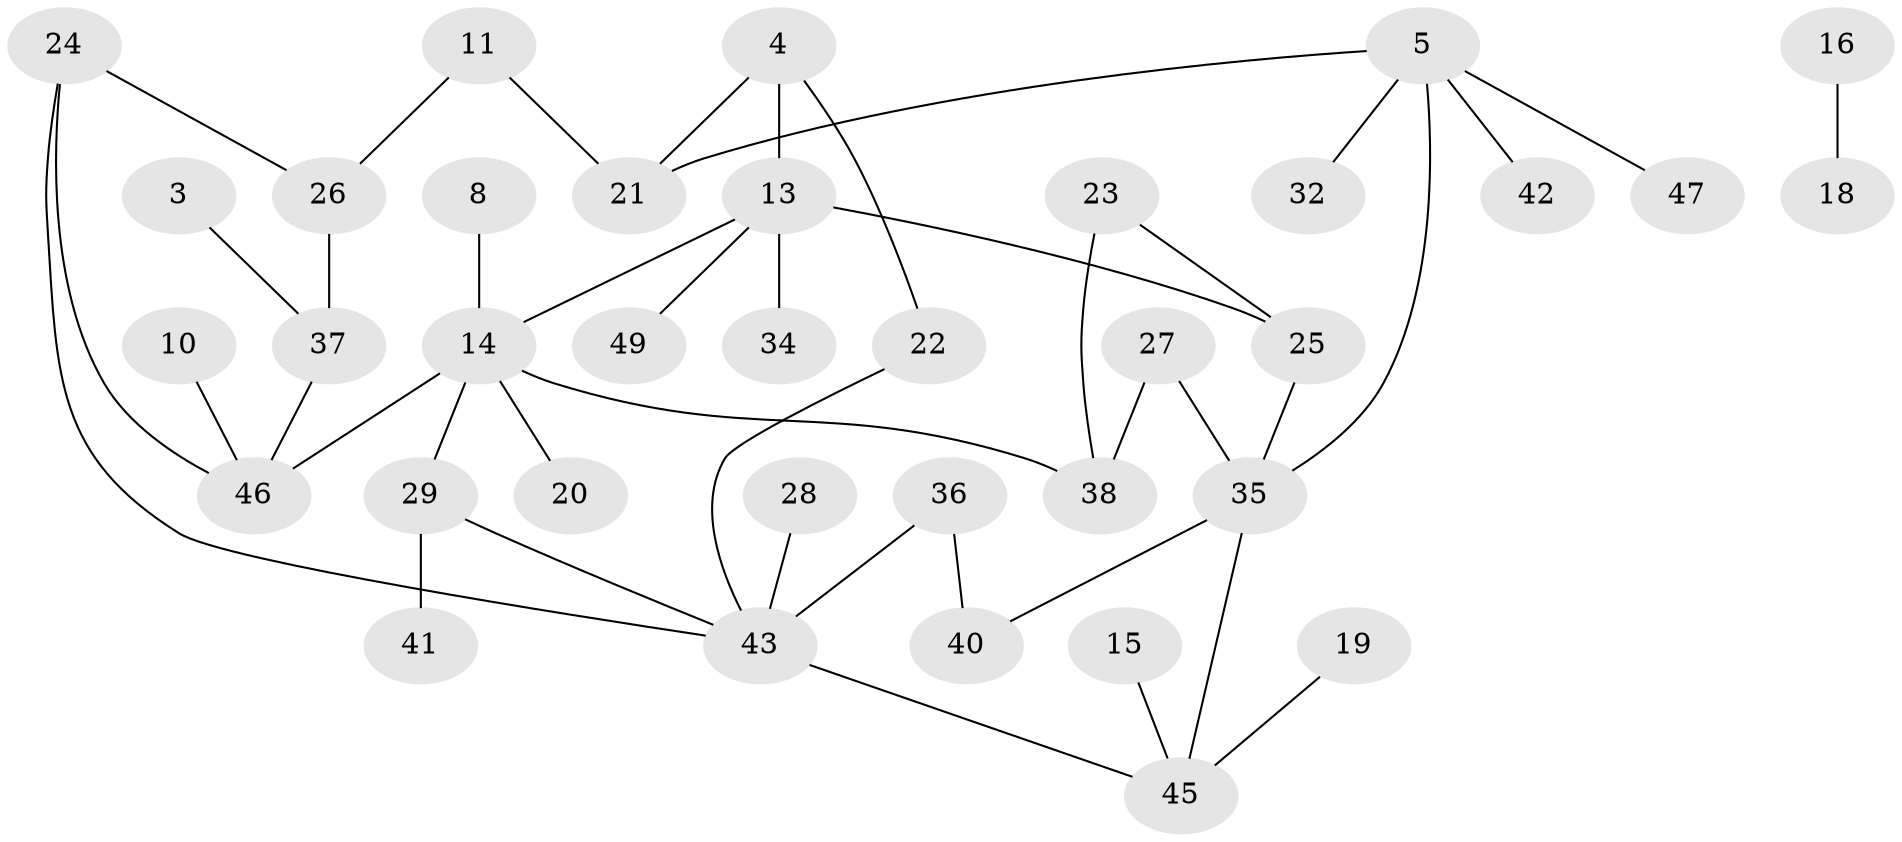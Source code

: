 // original degree distribution, {2: 0.1958762886597938, 4: 0.10309278350515463, 3: 0.21649484536082475, 0: 0.12371134020618557, 1: 0.3402061855670103, 5: 0.020618556701030927}
// Generated by graph-tools (version 1.1) at 2025/25/03/09/25 03:25:20]
// undirected, 36 vertices, 43 edges
graph export_dot {
graph [start="1"]
  node [color=gray90,style=filled];
  3;
  4;
  5;
  8;
  10;
  11;
  13;
  14;
  15;
  16;
  18;
  19;
  20;
  21;
  22;
  23;
  24;
  25;
  26;
  27;
  28;
  29;
  32;
  34;
  35;
  36;
  37;
  38;
  40;
  41;
  42;
  43;
  45;
  46;
  47;
  49;
  3 -- 37 [weight=1.0];
  4 -- 13 [weight=1.0];
  4 -- 21 [weight=1.0];
  4 -- 22 [weight=1.0];
  5 -- 21 [weight=1.0];
  5 -- 32 [weight=1.0];
  5 -- 35 [weight=1.0];
  5 -- 42 [weight=1.0];
  5 -- 47 [weight=1.0];
  8 -- 14 [weight=1.0];
  10 -- 46 [weight=1.0];
  11 -- 21 [weight=1.0];
  11 -- 26 [weight=1.0];
  13 -- 14 [weight=1.0];
  13 -- 25 [weight=1.0];
  13 -- 34 [weight=1.0];
  13 -- 49 [weight=1.0];
  14 -- 20 [weight=1.0];
  14 -- 29 [weight=1.0];
  14 -- 38 [weight=1.0];
  14 -- 46 [weight=1.0];
  15 -- 45 [weight=1.0];
  16 -- 18 [weight=1.0];
  19 -- 45 [weight=1.0];
  22 -- 43 [weight=1.0];
  23 -- 25 [weight=1.0];
  23 -- 38 [weight=1.0];
  24 -- 26 [weight=1.0];
  24 -- 43 [weight=1.0];
  24 -- 46 [weight=1.0];
  25 -- 35 [weight=1.0];
  26 -- 37 [weight=2.0];
  27 -- 35 [weight=1.0];
  27 -- 38 [weight=1.0];
  28 -- 43 [weight=1.0];
  29 -- 41 [weight=1.0];
  29 -- 43 [weight=1.0];
  35 -- 40 [weight=1.0];
  35 -- 45 [weight=1.0];
  36 -- 40 [weight=1.0];
  36 -- 43 [weight=1.0];
  37 -- 46 [weight=1.0];
  43 -- 45 [weight=1.0];
}
